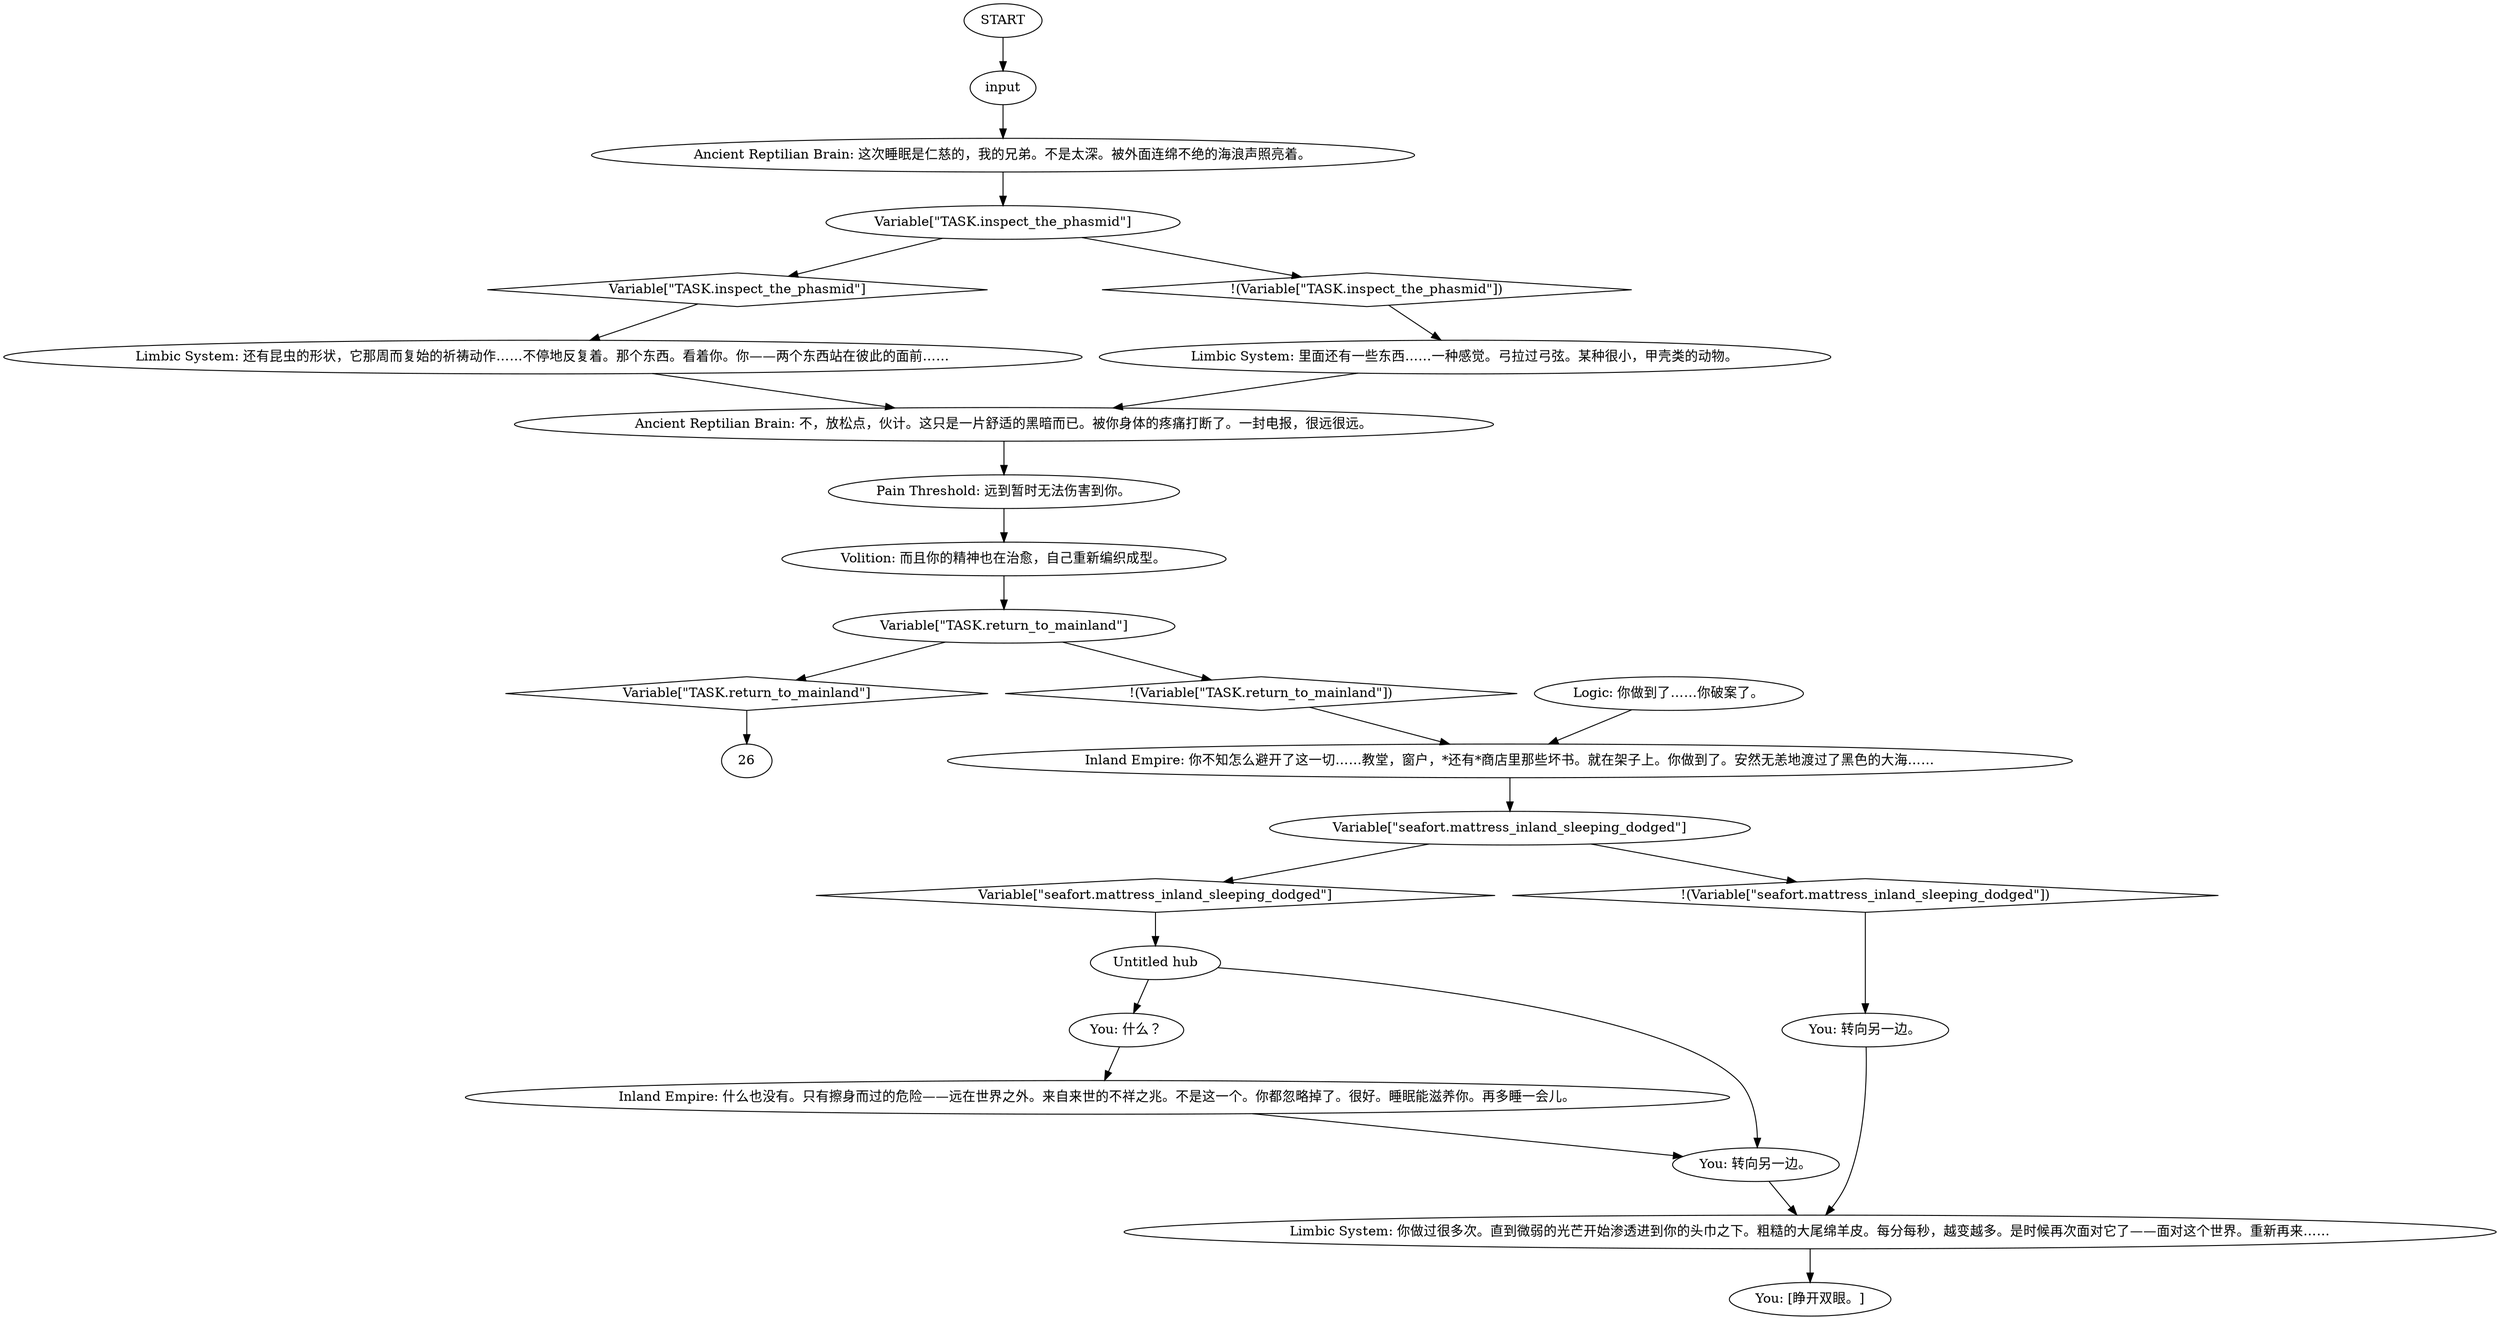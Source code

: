 # DREAM SEAFORT / NO DOLORES DREAM
# This is the consolation dream if you did not get to see stained glass window inside church
# ==================================================
digraph G {
	  0 [label="START"];
	  1 [label="input"];
	  2 [label="Variable[\"TASK.inspect_the_phasmid\"]"];
	  3 [label="Variable[\"TASK.inspect_the_phasmid\"]", shape=diamond];
	  4 [label="!(Variable[\"TASK.inspect_the_phasmid\"])", shape=diamond];
	  5 [label="Limbic System: 里面还有一些东西……一种感觉。弓拉过弓弦。某种很小，甲壳类的动物。"];
	  6 [label="You: 什么？"];
	  7 [label="You: 转向另一边。"];
	  8 [label="Ancient Reptilian Brain: 这次睡眠是仁慈的，我的兄弟。不是太深。被外面连绵不绝的海浪声照亮着。"];
	  9 [label="Variable[\"seafort.mattress_inland_sleeping_dodged\"]"];
	  10 [label="Variable[\"seafort.mattress_inland_sleeping_dodged\"]", shape=diamond];
	  11 [label="!(Variable[\"seafort.mattress_inland_sleeping_dodged\"])", shape=diamond];
	  12 [label="You: 转向另一边。"];
	  13 [label="Limbic System: 你做过很多次。直到微弱的光芒开始渗透进到你的头巾之下。粗糙的大尾绵羊皮。每分每秒，越变越多。是时候再次面对它了——面对这个世界。重新再来……"];
	  14 [label="Pain Threshold: 远到暂时无法伤害到你。"];
	  15 [label="Inland Empire: 什么也没有。只有擦身而过的危险——远在世界之外。来自来世的不祥之兆。不是这一个。你都忽略掉了。很好。睡眠能滋养你。再多睡一会儿。"];
	  16 [label="Limbic System: 还有昆虫的形状，它那周而复始的祈祷动作……不停地反复着。那个东西。看着你。你——两个东西站在彼此的面前……"];
	  17 [label="Volition: 而且你的精神也在治愈，自己重新编织成型。"];
	  18 [label="Variable[\"TASK.return_to_mainland\"]"];
	  19 [label="Variable[\"TASK.return_to_mainland\"]", shape=diamond];
	  20 [label="!(Variable[\"TASK.return_to_mainland\"])", shape=diamond];
	  21 [label="Untitled hub"];
	  22 [label="You: [睁开双眼。]"];
	  23 [label="Ancient Reptilian Brain: 不，放松点，伙计。这只是一片舒适的黑暗而已。被你身体的疼痛打断了。一封电报，很远很远。"];
	  24 [label="Inland Empire: 你不知怎么避开了这一切……教堂，窗户，*还有*商店里那些坏书。就在架子上。你做到了。安然无恙地渡过了黑色的大海……"];
	  25 [label="Logic: 你做到了……你破案了。"];
	  0 -> 1
	  1 -> 8
	  2 -> 3
	  2 -> 4
	  3 -> 16
	  4 -> 5
	  5 -> 23
	  6 -> 15
	  7 -> 13
	  8 -> 2
	  9 -> 10
	  9 -> 11
	  10 -> 21
	  11 -> 7
	  12 -> 13
	  13 -> 22
	  14 -> 17
	  15 -> 12
	  16 -> 23
	  17 -> 18
	  18 -> 19
	  18 -> 20
	  19 -> 26
	  20 -> 24
	  21 -> 12
	  21 -> 6
	  23 -> 14
	  24 -> 9
	  25 -> 24
}

